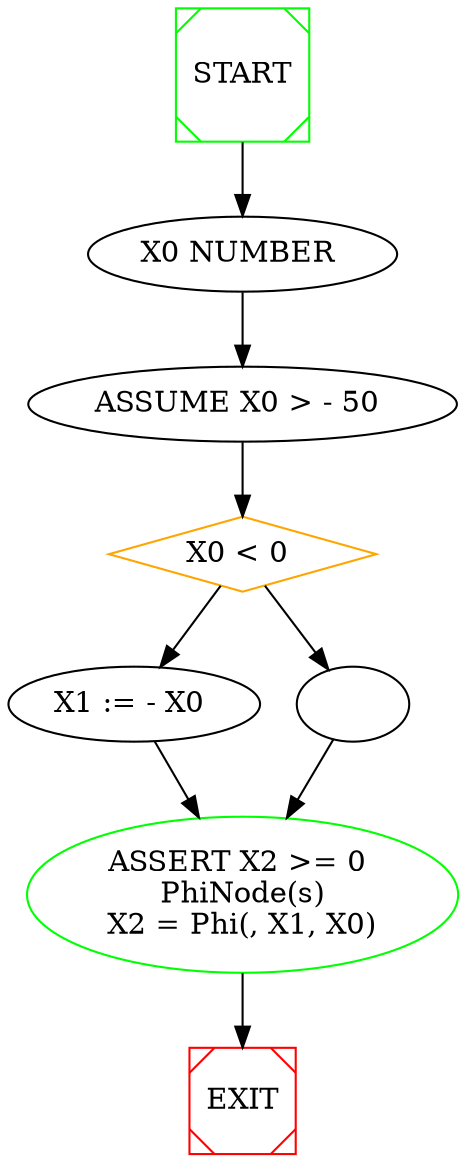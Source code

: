 digraph G {

	
	0[ label=""  ] ;
	
	0 -> 1 ;
	
	1[ label="X0 NUMBER "  ] ;
	
	1 -> 2 ;
	
	2[ label="ASSUME X0 > - 50 "  ] ;
	
	2 -> 3 ;
	
	3[ label="X0 < 0 " , color=orange, shape=diamond ] ;
	
	3 -> 4 ;
	3 -> 5 ;
	
	4[ label="X1 := - X0 "  ] ;
	
	4 -> 6 ;
	
	5[ label=""  ] ;
	
	5 -> 6 ;
	
	6[ label="ASSERT X2 >= 0 \nPhiNode(s)\nX2 = Phi(, X1, X0)" , color=green ] ;
	
	
	0[ label="START", shape=Msquare, color=green ] ;
	6 -> EXIT ;EXIT[ shape=Msquare, color=red ] ;
	
}